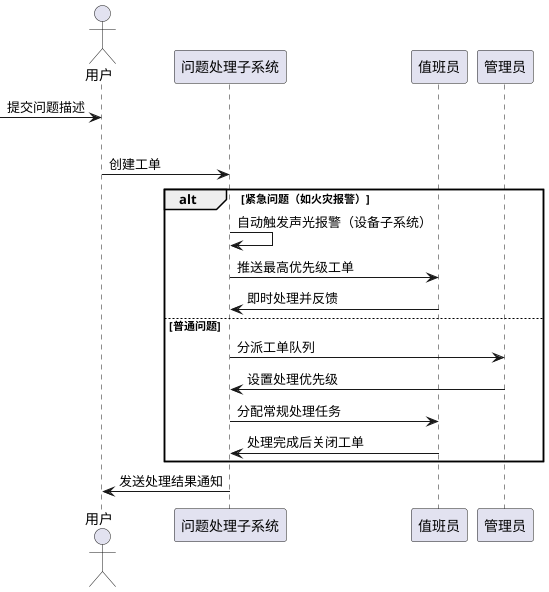 @startuml
actor 用户

participant "问题处理子系统" as 问题
participant "值班员" as 值班员
participant "管理员" as 管理员

[-> 用户: 提交问题描述
|||
用户 -> 问题: 创建工单


alt 紧急问题（如火灾报警）
  问题 -> 问题: 自动触发声光报警（设备子系统）
  问题 -> 值班员: 推送最高优先级工单
  值班员 -> 问题: 即时处理并反馈
else 普通问题
  问题 -> 管理员: 分派工单队列
  管理员 -> 问题: 设置处理优先级
  问题 -> 值班员: 分配常规处理任务
  值班员 -> 问题: 处理完成后关闭工单
end

问题 -> 用户: 发送处理结果通知
@enduml